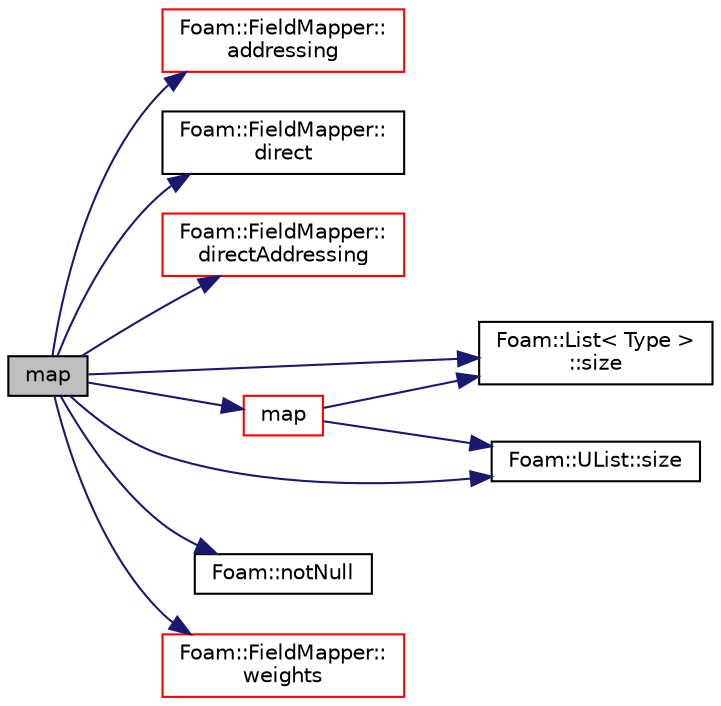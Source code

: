 digraph "map"
{
  bgcolor="transparent";
  edge [fontname="Helvetica",fontsize="10",labelfontname="Helvetica",labelfontsize="10"];
  node [fontname="Helvetica",fontsize="10",shape=record];
  rankdir="LR";
  Node1 [label="map",height=0.2,width=0.4,color="black", fillcolor="grey75", style="filled", fontcolor="black"];
  Node1 -> Node2 [color="midnightblue",fontsize="10",style="solid",fontname="Helvetica"];
  Node2 [label="Foam::FieldMapper::\laddressing",height=0.2,width=0.4,color="red",URL="$a00766.html#a2411d10cd0ddf4799dd094b973b9ffa2"];
  Node1 -> Node3 [color="midnightblue",fontsize="10",style="solid",fontname="Helvetica"];
  Node3 [label="Foam::FieldMapper::\ldirect",height=0.2,width=0.4,color="black",URL="$a00766.html#ab87945b0ee21151fbe15ae3395fd9201"];
  Node1 -> Node4 [color="midnightblue",fontsize="10",style="solid",fontname="Helvetica"];
  Node4 [label="Foam::FieldMapper::\ldirectAddressing",height=0.2,width=0.4,color="red",URL="$a00766.html#ad240c1e56da5df8d3f32428b7327c6b3"];
  Node1 -> Node5 [color="midnightblue",fontsize="10",style="solid",fontname="Helvetica"];
  Node5 [label="map",height=0.2,width=0.4,color="red",URL="$a00756.html#ac1b4ee90a2ebd5b242779445f365b986",tooltip="1 to 1 map from the given field "];
  Node5 -> Node6 [color="midnightblue",fontsize="10",style="solid",fontname="Helvetica"];
  Node6 [label="Foam::List\< Type \>\l::size",height=0.2,width=0.4,color="black",URL="$a01367.html#a8a5f6fa29bd4b500caf186f60245b384",tooltip="Override size to be inconsistent with allocated storage. "];
  Node5 -> Node7 [color="midnightblue",fontsize="10",style="solid",fontname="Helvetica"];
  Node7 [label="Foam::UList::size",height=0.2,width=0.4,color="black",URL="$a02741.html#a723361dc2020160f5492e8fe2d09fa44",tooltip="Return the number of elements in the UList. "];
  Node1 -> Node8 [color="midnightblue",fontsize="10",style="solid",fontname="Helvetica"];
  Node8 [label="Foam::notNull",height=0.2,width=0.4,color="black",URL="$a10742.html#a86b78efa204a96e7e7ef82a2df3571d6",tooltip="Return true if t is not a reference to the nullObject of type T. "];
  Node1 -> Node6 [color="midnightblue",fontsize="10",style="solid",fontname="Helvetica"];
  Node1 -> Node7 [color="midnightblue",fontsize="10",style="solid",fontname="Helvetica"];
  Node1 -> Node9 [color="midnightblue",fontsize="10",style="solid",fontname="Helvetica"];
  Node9 [label="Foam::FieldMapper::\lweights",height=0.2,width=0.4,color="red",URL="$a00766.html#a64b141998ccfbd3a4db116bde7cd81d9"];
}
